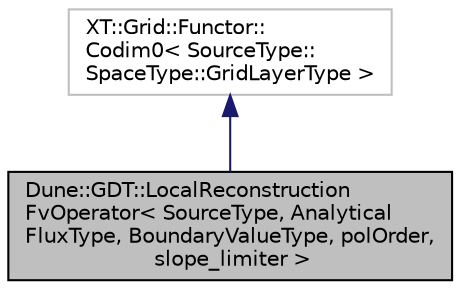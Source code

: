 digraph "Dune::GDT::LocalReconstructionFvOperator&lt; SourceType, AnalyticalFluxType, BoundaryValueType, polOrder, slope_limiter &gt;"
{
  edge [fontname="Helvetica",fontsize="10",labelfontname="Helvetica",labelfontsize="10"];
  node [fontname="Helvetica",fontsize="10",shape=record];
  Node0 [label="Dune::GDT::LocalReconstruction\lFvOperator\< SourceType, Analytical\lFluxType, BoundaryValueType, polOrder,\l slope_limiter \>",height=0.2,width=0.4,color="black", fillcolor="grey75", style="filled", fontcolor="black"];
  Node1 -> Node0 [dir="back",color="midnightblue",fontsize="10",style="solid",fontname="Helvetica"];
  Node1 [label="XT::Grid::Functor::\lCodim0\< SourceType::\lSpaceType::GridLayerType \>",height=0.2,width=0.4,color="grey75", fillcolor="white", style="filled"];
}
